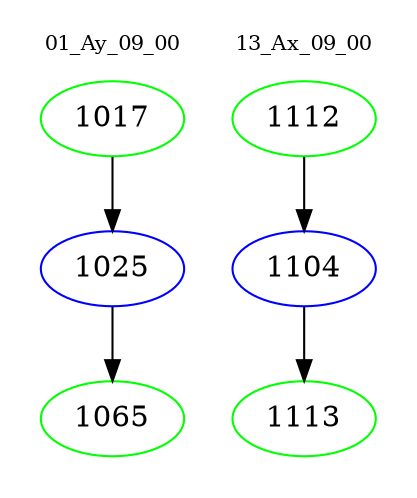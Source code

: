 digraph{
subgraph cluster_0 {
color = white
label = "01_Ay_09_00";
fontsize=10;
T0_1017 [label="1017", color="green"]
T0_1017 -> T0_1025 [color="black"]
T0_1025 [label="1025", color="blue"]
T0_1025 -> T0_1065 [color="black"]
T0_1065 [label="1065", color="green"]
}
subgraph cluster_1 {
color = white
label = "13_Ax_09_00";
fontsize=10;
T1_1112 [label="1112", color="green"]
T1_1112 -> T1_1104 [color="black"]
T1_1104 [label="1104", color="blue"]
T1_1104 -> T1_1113 [color="black"]
T1_1113 [label="1113", color="green"]
}
}
